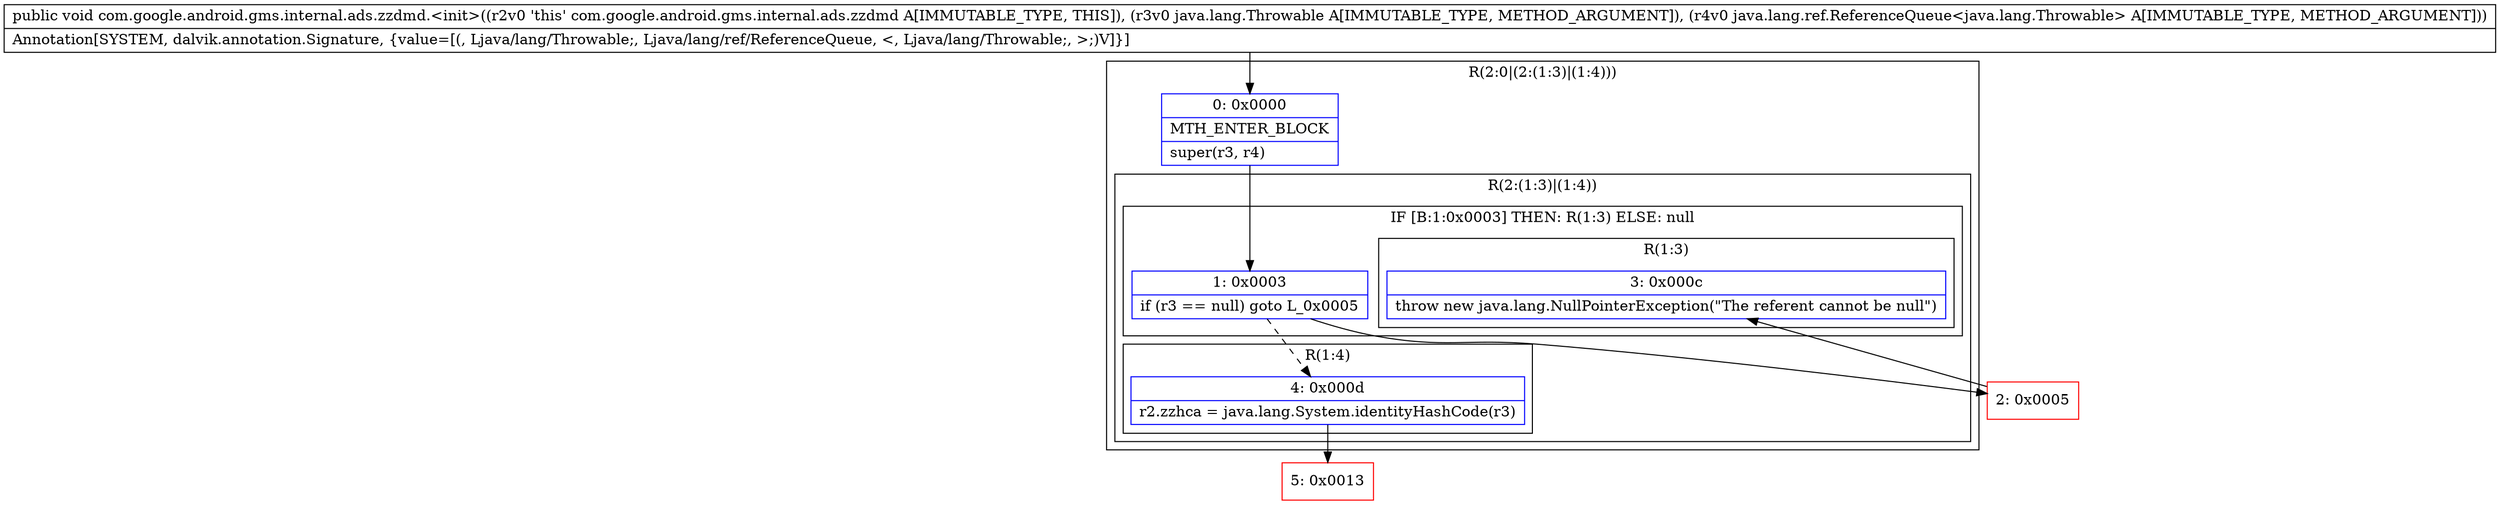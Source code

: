 digraph "CFG forcom.google.android.gms.internal.ads.zzdmd.\<init\>(Ljava\/lang\/Throwable;Ljava\/lang\/ref\/ReferenceQueue;)V" {
subgraph cluster_Region_1324546433 {
label = "R(2:0|(2:(1:3)|(1:4)))";
node [shape=record,color=blue];
Node_0 [shape=record,label="{0\:\ 0x0000|MTH_ENTER_BLOCK\l|super(r3, r4)\l}"];
subgraph cluster_Region_1195227022 {
label = "R(2:(1:3)|(1:4))";
node [shape=record,color=blue];
subgraph cluster_IfRegion_397925315 {
label = "IF [B:1:0x0003] THEN: R(1:3) ELSE: null";
node [shape=record,color=blue];
Node_1 [shape=record,label="{1\:\ 0x0003|if (r3 == null) goto L_0x0005\l}"];
subgraph cluster_Region_1317654763 {
label = "R(1:3)";
node [shape=record,color=blue];
Node_3 [shape=record,label="{3\:\ 0x000c|throw new java.lang.NullPointerException(\"The referent cannot be null\")\l}"];
}
}
subgraph cluster_Region_393090634 {
label = "R(1:4)";
node [shape=record,color=blue];
Node_4 [shape=record,label="{4\:\ 0x000d|r2.zzhca = java.lang.System.identityHashCode(r3)\l}"];
}
}
}
Node_2 [shape=record,color=red,label="{2\:\ 0x0005}"];
Node_5 [shape=record,color=red,label="{5\:\ 0x0013}"];
MethodNode[shape=record,label="{public void com.google.android.gms.internal.ads.zzdmd.\<init\>((r2v0 'this' com.google.android.gms.internal.ads.zzdmd A[IMMUTABLE_TYPE, THIS]), (r3v0 java.lang.Throwable A[IMMUTABLE_TYPE, METHOD_ARGUMENT]), (r4v0 java.lang.ref.ReferenceQueue\<java.lang.Throwable\> A[IMMUTABLE_TYPE, METHOD_ARGUMENT]))  | Annotation[SYSTEM, dalvik.annotation.Signature, \{value=[(, Ljava\/lang\/Throwable;, Ljava\/lang\/ref\/ReferenceQueue, \<, Ljava\/lang\/Throwable;, \>;)V]\}]\l}"];
MethodNode -> Node_0;
Node_0 -> Node_1;
Node_1 -> Node_2;
Node_1 -> Node_4[style=dashed];
Node_4 -> Node_5;
Node_2 -> Node_3;
}

